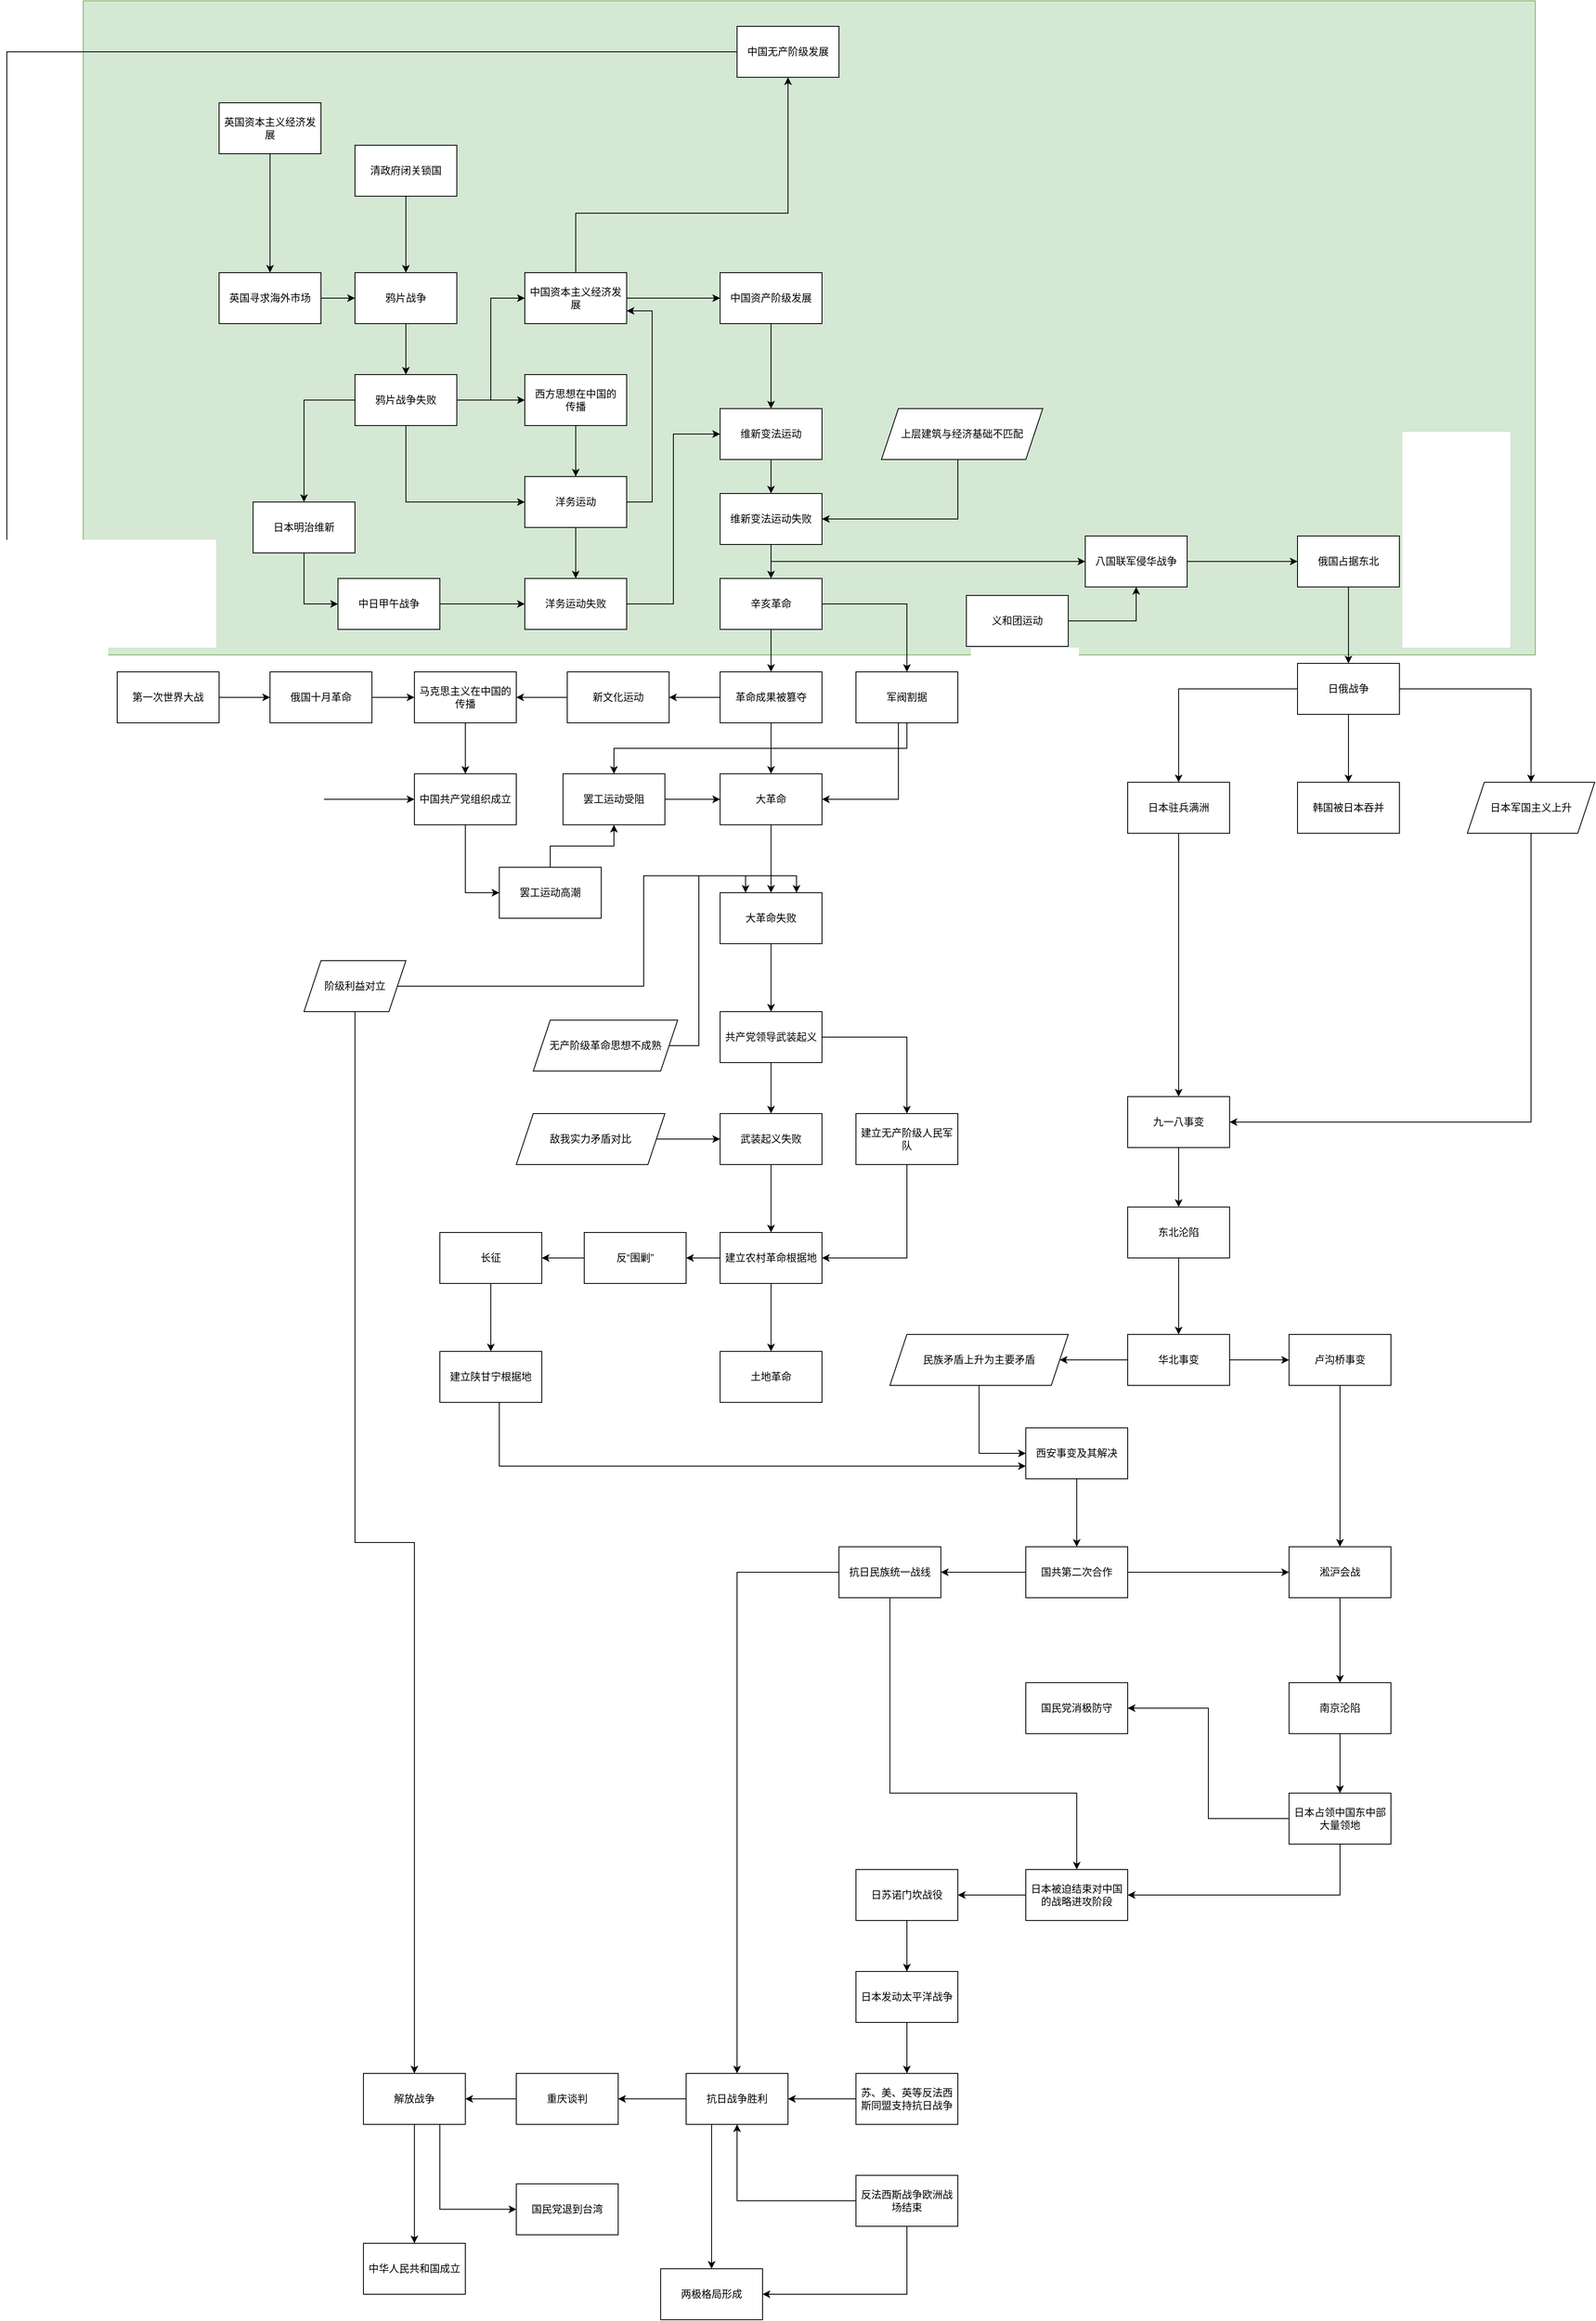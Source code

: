 <mxfile version="21.6.6" type="github">
  <diagram name="Page-1" id="7m4uo4GMCayqNNpe3dpX">
    <mxGraphModel dx="2103" dy="1776" grid="1" gridSize="10" guides="1" tooltips="1" connect="1" arrows="1" fold="1" page="1" pageScale="1" pageWidth="850" pageHeight="1100" math="0" shadow="0">
      <root>
        <mxCell id="0" />
        <mxCell id="1" parent="0" />
        <mxCell id="l_-5iuy91tXy2IB9srBs-153" value="" style="rounded=0;whiteSpace=wrap;html=1;fillColor=#d5e8d4;strokeColor=#82b366;" vertex="1" parent="1">
          <mxGeometry x="-140" y="-70" width="1710" height="770" as="geometry" />
        </mxCell>
        <mxCell id="l_-5iuy91tXy2IB9srBs-10" style="edgeStyle=orthogonalEdgeStyle;rounded=0;orthogonalLoop=1;jettySize=auto;html=1;" edge="1" parent="1" source="l_-5iuy91tXy2IB9srBs-1" target="l_-5iuy91tXy2IB9srBs-9">
          <mxGeometry relative="1" as="geometry" />
        </mxCell>
        <mxCell id="l_-5iuy91tXy2IB9srBs-1" value="鸦片战争" style="rounded=0;whiteSpace=wrap;html=1;" vertex="1" parent="1">
          <mxGeometry x="180" y="250" width="120" height="60" as="geometry" />
        </mxCell>
        <mxCell id="l_-5iuy91tXy2IB9srBs-5" style="edgeStyle=orthogonalEdgeStyle;rounded=0;orthogonalLoop=1;jettySize=auto;html=1;entryX=0.5;entryY=0;entryDx=0;entryDy=0;" edge="1" parent="1" source="l_-5iuy91tXy2IB9srBs-3" target="l_-5iuy91tXy2IB9srBs-4">
          <mxGeometry relative="1" as="geometry" />
        </mxCell>
        <mxCell id="l_-5iuy91tXy2IB9srBs-3" value="英国资本主义经济发展" style="rounded=0;whiteSpace=wrap;html=1;" vertex="1" parent="1">
          <mxGeometry x="20" y="50" width="120" height="60" as="geometry" />
        </mxCell>
        <mxCell id="l_-5iuy91tXy2IB9srBs-6" style="edgeStyle=orthogonalEdgeStyle;rounded=0;orthogonalLoop=1;jettySize=auto;html=1;entryX=0;entryY=0.5;entryDx=0;entryDy=0;" edge="1" parent="1" source="l_-5iuy91tXy2IB9srBs-4" target="l_-5iuy91tXy2IB9srBs-1">
          <mxGeometry relative="1" as="geometry" />
        </mxCell>
        <mxCell id="l_-5iuy91tXy2IB9srBs-4" value="英国寻求海外市场" style="rounded=0;whiteSpace=wrap;html=1;" vertex="1" parent="1">
          <mxGeometry x="20" y="250" width="120" height="60" as="geometry" />
        </mxCell>
        <mxCell id="l_-5iuy91tXy2IB9srBs-8" style="edgeStyle=orthogonalEdgeStyle;rounded=0;orthogonalLoop=1;jettySize=auto;html=1;" edge="1" parent="1" source="l_-5iuy91tXy2IB9srBs-7" target="l_-5iuy91tXy2IB9srBs-1">
          <mxGeometry relative="1" as="geometry" />
        </mxCell>
        <mxCell id="l_-5iuy91tXy2IB9srBs-7" value="清政府闭关锁国" style="rounded=0;whiteSpace=wrap;html=1;" vertex="1" parent="1">
          <mxGeometry x="180" y="100" width="120" height="60" as="geometry" />
        </mxCell>
        <mxCell id="l_-5iuy91tXy2IB9srBs-14" style="edgeStyle=orthogonalEdgeStyle;rounded=0;orthogonalLoop=1;jettySize=auto;html=1;entryX=0;entryY=0.5;entryDx=0;entryDy=0;" edge="1" parent="1" source="l_-5iuy91tXy2IB9srBs-9" target="l_-5iuy91tXy2IB9srBs-13">
          <mxGeometry relative="1" as="geometry" />
        </mxCell>
        <mxCell id="l_-5iuy91tXy2IB9srBs-17" style="edgeStyle=orthogonalEdgeStyle;rounded=0;orthogonalLoop=1;jettySize=auto;html=1;entryX=0;entryY=0.5;entryDx=0;entryDy=0;" edge="1" parent="1" source="l_-5iuy91tXy2IB9srBs-9" target="l_-5iuy91tXy2IB9srBs-15">
          <mxGeometry relative="1" as="geometry">
            <Array as="points">
              <mxPoint x="240" y="520" />
            </Array>
          </mxGeometry>
        </mxCell>
        <mxCell id="l_-5iuy91tXy2IB9srBs-21" style="edgeStyle=orthogonalEdgeStyle;rounded=0;orthogonalLoop=1;jettySize=auto;html=1;entryX=0.5;entryY=0;entryDx=0;entryDy=0;" edge="1" parent="1" source="l_-5iuy91tXy2IB9srBs-9" target="l_-5iuy91tXy2IB9srBs-20">
          <mxGeometry relative="1" as="geometry">
            <Array as="points">
              <mxPoint x="120" y="400" />
            </Array>
          </mxGeometry>
        </mxCell>
        <mxCell id="l_-5iuy91tXy2IB9srBs-29" style="edgeStyle=orthogonalEdgeStyle;rounded=0;orthogonalLoop=1;jettySize=auto;html=1;entryX=0;entryY=0.5;entryDx=0;entryDy=0;" edge="1" parent="1" source="l_-5iuy91tXy2IB9srBs-9" target="l_-5iuy91tXy2IB9srBs-28">
          <mxGeometry relative="1" as="geometry" />
        </mxCell>
        <mxCell id="l_-5iuy91tXy2IB9srBs-9" value="鸦片战争失败" style="rounded=0;whiteSpace=wrap;html=1;" vertex="1" parent="1">
          <mxGeometry x="180" y="370" width="120" height="60" as="geometry" />
        </mxCell>
        <mxCell id="l_-5iuy91tXy2IB9srBs-16" style="edgeStyle=orthogonalEdgeStyle;rounded=0;orthogonalLoop=1;jettySize=auto;html=1;entryX=0.5;entryY=0;entryDx=0;entryDy=0;" edge="1" parent="1" source="l_-5iuy91tXy2IB9srBs-13" target="l_-5iuy91tXy2IB9srBs-15">
          <mxGeometry relative="1" as="geometry" />
        </mxCell>
        <mxCell id="l_-5iuy91tXy2IB9srBs-13" value="西方思想在中国的&lt;br&gt;传播" style="rounded=0;whiteSpace=wrap;html=1;" vertex="1" parent="1">
          <mxGeometry x="380" y="370" width="120" height="60" as="geometry" />
        </mxCell>
        <mxCell id="l_-5iuy91tXy2IB9srBs-19" style="edgeStyle=orthogonalEdgeStyle;rounded=0;orthogonalLoop=1;jettySize=auto;html=1;" edge="1" parent="1" source="l_-5iuy91tXy2IB9srBs-15" target="l_-5iuy91tXy2IB9srBs-18">
          <mxGeometry relative="1" as="geometry" />
        </mxCell>
        <mxCell id="l_-5iuy91tXy2IB9srBs-27" style="edgeStyle=orthogonalEdgeStyle;rounded=0;orthogonalLoop=1;jettySize=auto;html=1;entryX=1;entryY=0.75;entryDx=0;entryDy=0;" edge="1" parent="1" source="l_-5iuy91tXy2IB9srBs-15" target="l_-5iuy91tXy2IB9srBs-28">
          <mxGeometry relative="1" as="geometry">
            <Array as="points">
              <mxPoint x="530" y="520" />
              <mxPoint x="530" y="295" />
            </Array>
          </mxGeometry>
        </mxCell>
        <mxCell id="l_-5iuy91tXy2IB9srBs-15" value="洋务运动" style="rounded=0;whiteSpace=wrap;html=1;" vertex="1" parent="1">
          <mxGeometry x="380" y="490" width="120" height="60" as="geometry" />
        </mxCell>
        <mxCell id="l_-5iuy91tXy2IB9srBs-36" style="edgeStyle=orthogonalEdgeStyle;rounded=0;orthogonalLoop=1;jettySize=auto;html=1;entryX=0;entryY=0.5;entryDx=0;entryDy=0;" edge="1" parent="1" source="l_-5iuy91tXy2IB9srBs-18" target="l_-5iuy91tXy2IB9srBs-32">
          <mxGeometry relative="1" as="geometry" />
        </mxCell>
        <mxCell id="l_-5iuy91tXy2IB9srBs-18" value="洋务运动失败" style="rounded=0;whiteSpace=wrap;html=1;" vertex="1" parent="1">
          <mxGeometry x="380" y="610" width="120" height="60" as="geometry" />
        </mxCell>
        <mxCell id="l_-5iuy91tXy2IB9srBs-24" style="edgeStyle=orthogonalEdgeStyle;rounded=0;orthogonalLoop=1;jettySize=auto;html=1;entryX=0;entryY=0.5;entryDx=0;entryDy=0;" edge="1" parent="1" source="l_-5iuy91tXy2IB9srBs-20" target="l_-5iuy91tXy2IB9srBs-22">
          <mxGeometry relative="1" as="geometry" />
        </mxCell>
        <mxCell id="l_-5iuy91tXy2IB9srBs-20" value="日本明治维新" style="rounded=0;whiteSpace=wrap;html=1;" vertex="1" parent="1">
          <mxGeometry x="60" y="520" width="120" height="60" as="geometry" />
        </mxCell>
        <mxCell id="l_-5iuy91tXy2IB9srBs-23" style="edgeStyle=orthogonalEdgeStyle;rounded=0;orthogonalLoop=1;jettySize=auto;html=1;entryX=0;entryY=0.5;entryDx=0;entryDy=0;" edge="1" parent="1" source="l_-5iuy91tXy2IB9srBs-22" target="l_-5iuy91tXy2IB9srBs-18">
          <mxGeometry relative="1" as="geometry" />
        </mxCell>
        <mxCell id="l_-5iuy91tXy2IB9srBs-22" value="中日甲午战争" style="rounded=0;whiteSpace=wrap;html=1;" vertex="1" parent="1">
          <mxGeometry x="160" y="610" width="120" height="60" as="geometry" />
        </mxCell>
        <mxCell id="l_-5iuy91tXy2IB9srBs-33" style="edgeStyle=orthogonalEdgeStyle;rounded=0;orthogonalLoop=1;jettySize=auto;html=1;entryX=0.5;entryY=0;entryDx=0;entryDy=0;" edge="1" parent="1" source="l_-5iuy91tXy2IB9srBs-25" target="l_-5iuy91tXy2IB9srBs-32">
          <mxGeometry relative="1" as="geometry" />
        </mxCell>
        <mxCell id="l_-5iuy91tXy2IB9srBs-25" value="中国资产阶级发展" style="rounded=0;whiteSpace=wrap;html=1;" vertex="1" parent="1">
          <mxGeometry x="610" y="250" width="120" height="60" as="geometry" />
        </mxCell>
        <mxCell id="l_-5iuy91tXy2IB9srBs-31" style="edgeStyle=orthogonalEdgeStyle;rounded=0;orthogonalLoop=1;jettySize=auto;html=1;entryX=0;entryY=0.5;entryDx=0;entryDy=0;" edge="1" parent="1" source="l_-5iuy91tXy2IB9srBs-28" target="l_-5iuy91tXy2IB9srBs-25">
          <mxGeometry relative="1" as="geometry" />
        </mxCell>
        <mxCell id="l_-5iuy91tXy2IB9srBs-55" style="edgeStyle=orthogonalEdgeStyle;rounded=0;orthogonalLoop=1;jettySize=auto;html=1;entryX=0.5;entryY=1;entryDx=0;entryDy=0;" edge="1" parent="1" source="l_-5iuy91tXy2IB9srBs-28" target="l_-5iuy91tXy2IB9srBs-54">
          <mxGeometry relative="1" as="geometry">
            <Array as="points">
              <mxPoint x="440" y="180" />
              <mxPoint x="690" y="180" />
            </Array>
          </mxGeometry>
        </mxCell>
        <mxCell id="l_-5iuy91tXy2IB9srBs-28" value="中国资本主义经济发展" style="rounded=0;whiteSpace=wrap;html=1;" vertex="1" parent="1">
          <mxGeometry x="380" y="250" width="120" height="60" as="geometry" />
        </mxCell>
        <mxCell id="l_-5iuy91tXy2IB9srBs-35" style="edgeStyle=orthogonalEdgeStyle;rounded=0;orthogonalLoop=1;jettySize=auto;html=1;entryX=0.5;entryY=0;entryDx=0;entryDy=0;" edge="1" parent="1" source="l_-5iuy91tXy2IB9srBs-32" target="l_-5iuy91tXy2IB9srBs-34">
          <mxGeometry relative="1" as="geometry" />
        </mxCell>
        <mxCell id="l_-5iuy91tXy2IB9srBs-32" value="维新变法运动" style="rounded=0;whiteSpace=wrap;html=1;" vertex="1" parent="1">
          <mxGeometry x="610" y="410" width="120" height="60" as="geometry" />
        </mxCell>
        <mxCell id="l_-5iuy91tXy2IB9srBs-42" style="edgeStyle=orthogonalEdgeStyle;rounded=0;orthogonalLoop=1;jettySize=auto;html=1;entryX=0.5;entryY=0;entryDx=0;entryDy=0;" edge="1" parent="1" source="l_-5iuy91tXy2IB9srBs-34" target="l_-5iuy91tXy2IB9srBs-41">
          <mxGeometry relative="1" as="geometry" />
        </mxCell>
        <mxCell id="l_-5iuy91tXy2IB9srBs-157" style="edgeStyle=orthogonalEdgeStyle;rounded=0;orthogonalLoop=1;jettySize=auto;html=1;" edge="1" parent="1" source="l_-5iuy91tXy2IB9srBs-34" target="l_-5iuy91tXy2IB9srBs-155">
          <mxGeometry relative="1" as="geometry">
            <Array as="points">
              <mxPoint x="670" y="590" />
            </Array>
          </mxGeometry>
        </mxCell>
        <mxCell id="l_-5iuy91tXy2IB9srBs-34" value="维新变法运动失败" style="rounded=0;whiteSpace=wrap;html=1;" vertex="1" parent="1">
          <mxGeometry x="610" y="510" width="120" height="60" as="geometry" />
        </mxCell>
        <mxCell id="l_-5iuy91tXy2IB9srBs-40" style="edgeStyle=orthogonalEdgeStyle;rounded=0;orthogonalLoop=1;jettySize=auto;html=1;entryX=1;entryY=0.5;entryDx=0;entryDy=0;" edge="1" parent="1" source="l_-5iuy91tXy2IB9srBs-38" target="l_-5iuy91tXy2IB9srBs-34">
          <mxGeometry relative="1" as="geometry">
            <Array as="points">
              <mxPoint x="890" y="540" />
            </Array>
          </mxGeometry>
        </mxCell>
        <mxCell id="l_-5iuy91tXy2IB9srBs-38" value="上层建筑与经济基础不匹配" style="shape=parallelogram;perimeter=parallelogramPerimeter;whiteSpace=wrap;html=1;fixedSize=1;" vertex="1" parent="1">
          <mxGeometry x="800" y="410" width="190" height="60" as="geometry" />
        </mxCell>
        <mxCell id="l_-5iuy91tXy2IB9srBs-44" style="edgeStyle=orthogonalEdgeStyle;rounded=0;orthogonalLoop=1;jettySize=auto;html=1;entryX=0.5;entryY=0;entryDx=0;entryDy=0;" edge="1" parent="1" source="l_-5iuy91tXy2IB9srBs-41" target="l_-5iuy91tXy2IB9srBs-43">
          <mxGeometry relative="1" as="geometry" />
        </mxCell>
        <mxCell id="l_-5iuy91tXy2IB9srBs-41" value="辛亥革命" style="rounded=0;whiteSpace=wrap;html=1;" vertex="1" parent="1">
          <mxGeometry x="610" y="610" width="120" height="60" as="geometry" />
        </mxCell>
        <mxCell id="l_-5iuy91tXy2IB9srBs-46" style="edgeStyle=orthogonalEdgeStyle;rounded=0;orthogonalLoop=1;jettySize=auto;html=1;entryX=0.5;entryY=0;entryDx=0;entryDy=0;exitX=1;exitY=0.5;exitDx=0;exitDy=0;" edge="1" parent="1" source="l_-5iuy91tXy2IB9srBs-41" target="l_-5iuy91tXy2IB9srBs-45">
          <mxGeometry relative="1" as="geometry" />
        </mxCell>
        <mxCell id="l_-5iuy91tXy2IB9srBs-48" style="edgeStyle=orthogonalEdgeStyle;rounded=0;orthogonalLoop=1;jettySize=auto;html=1;entryX=0.5;entryY=0;entryDx=0;entryDy=0;" edge="1" parent="1" source="l_-5iuy91tXy2IB9srBs-43" target="l_-5iuy91tXy2IB9srBs-47">
          <mxGeometry relative="1" as="geometry" />
        </mxCell>
        <mxCell id="l_-5iuy91tXy2IB9srBs-58" style="edgeStyle=orthogonalEdgeStyle;rounded=0;orthogonalLoop=1;jettySize=auto;html=1;" edge="1" parent="1" source="l_-5iuy91tXy2IB9srBs-43" target="l_-5iuy91tXy2IB9srBs-57">
          <mxGeometry relative="1" as="geometry" />
        </mxCell>
        <mxCell id="l_-5iuy91tXy2IB9srBs-43" value="革命成果被篡夺" style="rounded=0;whiteSpace=wrap;html=1;" vertex="1" parent="1">
          <mxGeometry x="610" y="720" width="120" height="60" as="geometry" />
        </mxCell>
        <mxCell id="l_-5iuy91tXy2IB9srBs-49" style="edgeStyle=orthogonalEdgeStyle;rounded=0;orthogonalLoop=1;jettySize=auto;html=1;entryX=1;entryY=0.5;entryDx=0;entryDy=0;" edge="1" parent="1" source="l_-5iuy91tXy2IB9srBs-45" target="l_-5iuy91tXy2IB9srBs-47">
          <mxGeometry relative="1" as="geometry">
            <Array as="points">
              <mxPoint x="820" y="870" />
            </Array>
          </mxGeometry>
        </mxCell>
        <mxCell id="l_-5iuy91tXy2IB9srBs-72" style="edgeStyle=orthogonalEdgeStyle;rounded=0;orthogonalLoop=1;jettySize=auto;html=1;entryX=0.5;entryY=0;entryDx=0;entryDy=0;" edge="1" parent="1" source="l_-5iuy91tXy2IB9srBs-45" target="l_-5iuy91tXy2IB9srBs-66">
          <mxGeometry relative="1" as="geometry">
            <Array as="points">
              <mxPoint x="830" y="810" />
              <mxPoint x="485" y="810" />
            </Array>
          </mxGeometry>
        </mxCell>
        <mxCell id="l_-5iuy91tXy2IB9srBs-45" value="军阀割据" style="rounded=0;whiteSpace=wrap;html=1;" vertex="1" parent="1">
          <mxGeometry x="770" y="720" width="120" height="60" as="geometry" />
        </mxCell>
        <mxCell id="l_-5iuy91tXy2IB9srBs-53" style="edgeStyle=orthogonalEdgeStyle;rounded=0;orthogonalLoop=1;jettySize=auto;html=1;entryX=0.5;entryY=0;entryDx=0;entryDy=0;" edge="1" parent="1" source="l_-5iuy91tXy2IB9srBs-47" target="l_-5iuy91tXy2IB9srBs-52">
          <mxGeometry relative="1" as="geometry" />
        </mxCell>
        <mxCell id="l_-5iuy91tXy2IB9srBs-47" value="大革命" style="rounded=0;whiteSpace=wrap;html=1;" vertex="1" parent="1">
          <mxGeometry x="610" y="840" width="120" height="60" as="geometry" />
        </mxCell>
        <mxCell id="l_-5iuy91tXy2IB9srBs-80" style="edgeStyle=orthogonalEdgeStyle;rounded=0;orthogonalLoop=1;jettySize=auto;html=1;entryX=0.5;entryY=0;entryDx=0;entryDy=0;" edge="1" parent="1" source="l_-5iuy91tXy2IB9srBs-52" target="l_-5iuy91tXy2IB9srBs-79">
          <mxGeometry relative="1" as="geometry" />
        </mxCell>
        <mxCell id="l_-5iuy91tXy2IB9srBs-52" value="大革命失败" style="rounded=0;whiteSpace=wrap;html=1;" vertex="1" parent="1">
          <mxGeometry x="610" y="980" width="120" height="60" as="geometry" />
        </mxCell>
        <mxCell id="l_-5iuy91tXy2IB9srBs-65" style="edgeStyle=orthogonalEdgeStyle;rounded=0;orthogonalLoop=1;jettySize=auto;html=1;entryX=0;entryY=0.5;entryDx=0;entryDy=0;" edge="1" parent="1" source="l_-5iuy91tXy2IB9srBs-54" target="l_-5iuy91tXy2IB9srBs-62">
          <mxGeometry relative="1" as="geometry">
            <Array as="points">
              <mxPoint x="-230" y="-10" />
              <mxPoint x="-230" y="870" />
            </Array>
          </mxGeometry>
        </mxCell>
        <mxCell id="l_-5iuy91tXy2IB9srBs-54" value="中国无产阶级发展" style="rounded=0;whiteSpace=wrap;html=1;" vertex="1" parent="1">
          <mxGeometry x="630" y="-40" width="120" height="60" as="geometry" />
        </mxCell>
        <mxCell id="l_-5iuy91tXy2IB9srBs-61" style="edgeStyle=orthogonalEdgeStyle;rounded=0;orthogonalLoop=1;jettySize=auto;html=1;entryX=0;entryY=0.5;entryDx=0;entryDy=0;" edge="1" parent="1" source="l_-5iuy91tXy2IB9srBs-56" target="l_-5iuy91tXy2IB9srBs-59">
          <mxGeometry relative="1" as="geometry" />
        </mxCell>
        <mxCell id="l_-5iuy91tXy2IB9srBs-56" value="俄国十月革命" style="rounded=0;whiteSpace=wrap;html=1;" vertex="1" parent="1">
          <mxGeometry x="80" y="720" width="120" height="60" as="geometry" />
        </mxCell>
        <mxCell id="l_-5iuy91tXy2IB9srBs-60" style="edgeStyle=orthogonalEdgeStyle;rounded=0;orthogonalLoop=1;jettySize=auto;html=1;entryX=1;entryY=0.5;entryDx=0;entryDy=0;" edge="1" parent="1" source="l_-5iuy91tXy2IB9srBs-57" target="l_-5iuy91tXy2IB9srBs-59">
          <mxGeometry relative="1" as="geometry" />
        </mxCell>
        <mxCell id="l_-5iuy91tXy2IB9srBs-57" value="新文化运动" style="rounded=0;whiteSpace=wrap;html=1;" vertex="1" parent="1">
          <mxGeometry x="430" y="720" width="120" height="60" as="geometry" />
        </mxCell>
        <mxCell id="l_-5iuy91tXy2IB9srBs-63" style="edgeStyle=orthogonalEdgeStyle;rounded=0;orthogonalLoop=1;jettySize=auto;html=1;entryX=0.5;entryY=0;entryDx=0;entryDy=0;" edge="1" parent="1" source="l_-5iuy91tXy2IB9srBs-59" target="l_-5iuy91tXy2IB9srBs-62">
          <mxGeometry relative="1" as="geometry" />
        </mxCell>
        <mxCell id="l_-5iuy91tXy2IB9srBs-59" value="马克思主义在中国的传播" style="rounded=0;whiteSpace=wrap;html=1;" vertex="1" parent="1">
          <mxGeometry x="250" y="720" width="120" height="60" as="geometry" />
        </mxCell>
        <mxCell id="l_-5iuy91tXy2IB9srBs-70" value="" style="edgeStyle=orthogonalEdgeStyle;rounded=0;orthogonalLoop=1;jettySize=auto;html=1;entryX=0;entryY=0.5;entryDx=0;entryDy=0;" edge="1" parent="1" source="l_-5iuy91tXy2IB9srBs-62" target="l_-5iuy91tXy2IB9srBs-69">
          <mxGeometry relative="1" as="geometry" />
        </mxCell>
        <mxCell id="l_-5iuy91tXy2IB9srBs-62" value="中国共产党组织成立" style="rounded=0;whiteSpace=wrap;html=1;" vertex="1" parent="1">
          <mxGeometry x="250" y="840" width="120" height="60" as="geometry" />
        </mxCell>
        <mxCell id="l_-5iuy91tXy2IB9srBs-68" style="edgeStyle=orthogonalEdgeStyle;rounded=0;orthogonalLoop=1;jettySize=auto;html=1;entryX=0;entryY=0.5;entryDx=0;entryDy=0;" edge="1" parent="1" source="l_-5iuy91tXy2IB9srBs-66" target="l_-5iuy91tXy2IB9srBs-47">
          <mxGeometry relative="1" as="geometry" />
        </mxCell>
        <mxCell id="l_-5iuy91tXy2IB9srBs-66" value="罢工运动受阻" style="rounded=0;whiteSpace=wrap;html=1;" vertex="1" parent="1">
          <mxGeometry x="425" y="840" width="120" height="60" as="geometry" />
        </mxCell>
        <mxCell id="l_-5iuy91tXy2IB9srBs-71" style="edgeStyle=orthogonalEdgeStyle;rounded=0;orthogonalLoop=1;jettySize=auto;html=1;" edge="1" parent="1" source="l_-5iuy91tXy2IB9srBs-69" target="l_-5iuy91tXy2IB9srBs-66">
          <mxGeometry relative="1" as="geometry" />
        </mxCell>
        <mxCell id="l_-5iuy91tXy2IB9srBs-69" value="罢工运动高潮" style="whiteSpace=wrap;html=1;rounded=0;" vertex="1" parent="1">
          <mxGeometry x="350" y="950" width="120" height="60" as="geometry" />
        </mxCell>
        <mxCell id="l_-5iuy91tXy2IB9srBs-75" style="edgeStyle=orthogonalEdgeStyle;rounded=0;orthogonalLoop=1;jettySize=auto;html=1;entryX=0.75;entryY=0;entryDx=0;entryDy=0;" edge="1" parent="1" source="l_-5iuy91tXy2IB9srBs-74" target="l_-5iuy91tXy2IB9srBs-52">
          <mxGeometry relative="1" as="geometry">
            <Array as="points">
              <mxPoint x="520" y="1090" />
              <mxPoint x="520" y="960" />
              <mxPoint x="700" y="960" />
            </Array>
          </mxGeometry>
        </mxCell>
        <mxCell id="l_-5iuy91tXy2IB9srBs-133" style="edgeStyle=orthogonalEdgeStyle;rounded=0;orthogonalLoop=1;jettySize=auto;html=1;entryX=0.5;entryY=0;entryDx=0;entryDy=0;" edge="1" parent="1" source="l_-5iuy91tXy2IB9srBs-74" target="l_-5iuy91tXy2IB9srBs-134">
          <mxGeometry relative="1" as="geometry">
            <mxPoint x="300" y="2310" as="targetPoint" />
          </mxGeometry>
        </mxCell>
        <mxCell id="l_-5iuy91tXy2IB9srBs-74" value="阶级利益对立" style="shape=parallelogram;perimeter=parallelogramPerimeter;whiteSpace=wrap;html=1;fixedSize=1;" vertex="1" parent="1">
          <mxGeometry x="120" y="1060" width="120" height="60" as="geometry" />
        </mxCell>
        <mxCell id="l_-5iuy91tXy2IB9srBs-78" style="edgeStyle=orthogonalEdgeStyle;rounded=0;orthogonalLoop=1;jettySize=auto;html=1;entryX=0.25;entryY=0;entryDx=0;entryDy=0;" edge="1" parent="1" source="l_-5iuy91tXy2IB9srBs-77" target="l_-5iuy91tXy2IB9srBs-52">
          <mxGeometry relative="1" as="geometry" />
        </mxCell>
        <mxCell id="l_-5iuy91tXy2IB9srBs-77" value="无产阶级革命思想不成熟" style="shape=parallelogram;perimeter=parallelogramPerimeter;whiteSpace=wrap;html=1;fixedSize=1;" vertex="1" parent="1">
          <mxGeometry x="390" y="1130" width="170" height="60" as="geometry" />
        </mxCell>
        <mxCell id="l_-5iuy91tXy2IB9srBs-83" style="edgeStyle=orthogonalEdgeStyle;rounded=0;orthogonalLoop=1;jettySize=auto;html=1;entryX=0.5;entryY=0;entryDx=0;entryDy=0;" edge="1" parent="1" source="l_-5iuy91tXy2IB9srBs-79" target="l_-5iuy91tXy2IB9srBs-82">
          <mxGeometry relative="1" as="geometry" />
        </mxCell>
        <mxCell id="l_-5iuy91tXy2IB9srBs-88" style="edgeStyle=orthogonalEdgeStyle;rounded=0;orthogonalLoop=1;jettySize=auto;html=1;entryX=0.5;entryY=0;entryDx=0;entryDy=0;" edge="1" parent="1" source="l_-5iuy91tXy2IB9srBs-79" target="l_-5iuy91tXy2IB9srBs-89">
          <mxGeometry relative="1" as="geometry">
            <mxPoint x="820" y="1300" as="targetPoint" />
          </mxGeometry>
        </mxCell>
        <mxCell id="l_-5iuy91tXy2IB9srBs-79" value="共产党领导武装起义" style="rounded=0;whiteSpace=wrap;html=1;" vertex="1" parent="1">
          <mxGeometry x="610" y="1120" width="120" height="60" as="geometry" />
        </mxCell>
        <mxCell id="l_-5iuy91tXy2IB9srBs-85" style="edgeStyle=orthogonalEdgeStyle;rounded=0;orthogonalLoop=1;jettySize=auto;html=1;entryX=0;entryY=0.5;entryDx=0;entryDy=0;" edge="1" parent="1" source="l_-5iuy91tXy2IB9srBs-81" target="l_-5iuy91tXy2IB9srBs-82">
          <mxGeometry relative="1" as="geometry" />
        </mxCell>
        <mxCell id="l_-5iuy91tXy2IB9srBs-81" value="敌我实力矛盾对比" style="shape=parallelogram;perimeter=parallelogramPerimeter;whiteSpace=wrap;html=1;fixedSize=1;" vertex="1" parent="1">
          <mxGeometry x="370" y="1240" width="175" height="60" as="geometry" />
        </mxCell>
        <mxCell id="l_-5iuy91tXy2IB9srBs-87" value="" style="edgeStyle=orthogonalEdgeStyle;rounded=0;orthogonalLoop=1;jettySize=auto;html=1;" edge="1" parent="1" source="l_-5iuy91tXy2IB9srBs-82" target="l_-5iuy91tXy2IB9srBs-86">
          <mxGeometry relative="1" as="geometry" />
        </mxCell>
        <mxCell id="l_-5iuy91tXy2IB9srBs-82" value="武装起义失败" style="rounded=0;whiteSpace=wrap;html=1;" vertex="1" parent="1">
          <mxGeometry x="610" y="1240" width="120" height="60" as="geometry" />
        </mxCell>
        <mxCell id="l_-5iuy91tXy2IB9srBs-91" value="" style="edgeStyle=orthogonalEdgeStyle;rounded=0;orthogonalLoop=1;jettySize=auto;html=1;" edge="1" parent="1" source="l_-5iuy91tXy2IB9srBs-86" target="l_-5iuy91tXy2IB9srBs-90">
          <mxGeometry relative="1" as="geometry" />
        </mxCell>
        <mxCell id="l_-5iuy91tXy2IB9srBs-93" value="" style="edgeStyle=orthogonalEdgeStyle;rounded=0;orthogonalLoop=1;jettySize=auto;html=1;" edge="1" parent="1" source="l_-5iuy91tXy2IB9srBs-86" target="l_-5iuy91tXy2IB9srBs-92">
          <mxGeometry relative="1" as="geometry" />
        </mxCell>
        <mxCell id="l_-5iuy91tXy2IB9srBs-86" value="建立农村革命根据地" style="whiteSpace=wrap;html=1;rounded=0;" vertex="1" parent="1">
          <mxGeometry x="610" y="1380" width="120" height="60" as="geometry" />
        </mxCell>
        <mxCell id="l_-5iuy91tXy2IB9srBs-142" style="edgeStyle=orthogonalEdgeStyle;rounded=0;orthogonalLoop=1;jettySize=auto;html=1;entryX=1;entryY=0.5;entryDx=0;entryDy=0;" edge="1" parent="1" source="l_-5iuy91tXy2IB9srBs-89" target="l_-5iuy91tXy2IB9srBs-86">
          <mxGeometry relative="1" as="geometry">
            <Array as="points">
              <mxPoint x="830" y="1410" />
            </Array>
          </mxGeometry>
        </mxCell>
        <mxCell id="l_-5iuy91tXy2IB9srBs-89" value="建立无产阶级人民军队" style="rounded=0;whiteSpace=wrap;html=1;" vertex="1" parent="1">
          <mxGeometry x="770" y="1240" width="120" height="60" as="geometry" />
        </mxCell>
        <mxCell id="l_-5iuy91tXy2IB9srBs-90" value="土地革命" style="whiteSpace=wrap;html=1;rounded=0;" vertex="1" parent="1">
          <mxGeometry x="610" y="1520" width="120" height="60" as="geometry" />
        </mxCell>
        <mxCell id="l_-5iuy91tXy2IB9srBs-95" value="" style="edgeStyle=orthogonalEdgeStyle;rounded=0;orthogonalLoop=1;jettySize=auto;html=1;" edge="1" parent="1" source="l_-5iuy91tXy2IB9srBs-92" target="l_-5iuy91tXy2IB9srBs-94">
          <mxGeometry relative="1" as="geometry" />
        </mxCell>
        <mxCell id="l_-5iuy91tXy2IB9srBs-92" value="反“围剿”" style="whiteSpace=wrap;html=1;rounded=0;" vertex="1" parent="1">
          <mxGeometry x="450" y="1380" width="120" height="60" as="geometry" />
        </mxCell>
        <mxCell id="l_-5iuy91tXy2IB9srBs-102" value="" style="edgeStyle=orthogonalEdgeStyle;rounded=0;orthogonalLoop=1;jettySize=auto;html=1;" edge="1" parent="1" source="l_-5iuy91tXy2IB9srBs-94" target="l_-5iuy91tXy2IB9srBs-101">
          <mxGeometry relative="1" as="geometry" />
        </mxCell>
        <mxCell id="l_-5iuy91tXy2IB9srBs-94" value="长征" style="whiteSpace=wrap;html=1;rounded=0;" vertex="1" parent="1">
          <mxGeometry x="280" y="1380" width="120" height="60" as="geometry" />
        </mxCell>
        <mxCell id="l_-5iuy91tXy2IB9srBs-98" value="" style="edgeStyle=orthogonalEdgeStyle;rounded=0;orthogonalLoop=1;jettySize=auto;html=1;" edge="1" parent="1" source="l_-5iuy91tXy2IB9srBs-96" target="l_-5iuy91tXy2IB9srBs-97">
          <mxGeometry relative="1" as="geometry" />
        </mxCell>
        <mxCell id="l_-5iuy91tXy2IB9srBs-96" value="九一八事变" style="rounded=0;whiteSpace=wrap;html=1;" vertex="1" parent="1">
          <mxGeometry x="1090" y="1220" width="120" height="60" as="geometry" />
        </mxCell>
        <mxCell id="l_-5iuy91tXy2IB9srBs-100" value="" style="edgeStyle=orthogonalEdgeStyle;rounded=0;orthogonalLoop=1;jettySize=auto;html=1;" edge="1" parent="1" source="l_-5iuy91tXy2IB9srBs-97" target="l_-5iuy91tXy2IB9srBs-99">
          <mxGeometry relative="1" as="geometry" />
        </mxCell>
        <mxCell id="l_-5iuy91tXy2IB9srBs-97" value="东北沦陷" style="whiteSpace=wrap;html=1;rounded=0;" vertex="1" parent="1">
          <mxGeometry x="1090" y="1350" width="120" height="60" as="geometry" />
        </mxCell>
        <mxCell id="l_-5iuy91tXy2IB9srBs-106" style="edgeStyle=orthogonalEdgeStyle;rounded=0;orthogonalLoop=1;jettySize=auto;html=1;entryX=1;entryY=0.5;entryDx=0;entryDy=0;" edge="1" parent="1" source="l_-5iuy91tXy2IB9srBs-99" target="l_-5iuy91tXy2IB9srBs-103">
          <mxGeometry relative="1" as="geometry" />
        </mxCell>
        <mxCell id="l_-5iuy91tXy2IB9srBs-110" style="edgeStyle=orthogonalEdgeStyle;rounded=0;orthogonalLoop=1;jettySize=auto;html=1;" edge="1" parent="1" source="l_-5iuy91tXy2IB9srBs-99" target="l_-5iuy91tXy2IB9srBs-109">
          <mxGeometry relative="1" as="geometry" />
        </mxCell>
        <mxCell id="l_-5iuy91tXy2IB9srBs-99" value="华北事变" style="whiteSpace=wrap;html=1;rounded=0;" vertex="1" parent="1">
          <mxGeometry x="1090" y="1500" width="120" height="60" as="geometry" />
        </mxCell>
        <mxCell id="l_-5iuy91tXy2IB9srBs-141" style="edgeStyle=orthogonalEdgeStyle;rounded=0;orthogonalLoop=1;jettySize=auto;html=1;entryX=0;entryY=0.75;entryDx=0;entryDy=0;" edge="1" parent="1" source="l_-5iuy91tXy2IB9srBs-101" target="l_-5iuy91tXy2IB9srBs-104">
          <mxGeometry relative="1" as="geometry">
            <Array as="points">
              <mxPoint x="350" y="1655" />
            </Array>
          </mxGeometry>
        </mxCell>
        <mxCell id="l_-5iuy91tXy2IB9srBs-101" value="建立陕甘宁根据地" style="whiteSpace=wrap;html=1;rounded=0;" vertex="1" parent="1">
          <mxGeometry x="280" y="1520" width="120" height="60" as="geometry" />
        </mxCell>
        <mxCell id="l_-5iuy91tXy2IB9srBs-105" style="edgeStyle=orthogonalEdgeStyle;rounded=0;orthogonalLoop=1;jettySize=auto;html=1;entryX=0;entryY=0.5;entryDx=0;entryDy=0;" edge="1" parent="1" source="l_-5iuy91tXy2IB9srBs-103" target="l_-5iuy91tXy2IB9srBs-104">
          <mxGeometry relative="1" as="geometry" />
        </mxCell>
        <mxCell id="l_-5iuy91tXy2IB9srBs-103" value="民族矛盾上升为主要矛盾" style="shape=parallelogram;perimeter=parallelogramPerimeter;whiteSpace=wrap;html=1;fixedSize=1;" vertex="1" parent="1">
          <mxGeometry x="810" y="1500" width="210" height="60" as="geometry" />
        </mxCell>
        <mxCell id="l_-5iuy91tXy2IB9srBs-108" value="" style="edgeStyle=orthogonalEdgeStyle;rounded=0;orthogonalLoop=1;jettySize=auto;html=1;" edge="1" parent="1" source="l_-5iuy91tXy2IB9srBs-104" target="l_-5iuy91tXy2IB9srBs-107">
          <mxGeometry relative="1" as="geometry" />
        </mxCell>
        <mxCell id="l_-5iuy91tXy2IB9srBs-104" value="西安事变及其解决" style="rounded=0;whiteSpace=wrap;html=1;" vertex="1" parent="1">
          <mxGeometry x="970" y="1610" width="120" height="60" as="geometry" />
        </mxCell>
        <mxCell id="l_-5iuy91tXy2IB9srBs-113" style="edgeStyle=orthogonalEdgeStyle;rounded=0;orthogonalLoop=1;jettySize=auto;html=1;entryX=0;entryY=0.5;entryDx=0;entryDy=0;" edge="1" parent="1" source="l_-5iuy91tXy2IB9srBs-107" target="l_-5iuy91tXy2IB9srBs-111">
          <mxGeometry relative="1" as="geometry" />
        </mxCell>
        <mxCell id="l_-5iuy91tXy2IB9srBs-145" style="edgeStyle=orthogonalEdgeStyle;rounded=0;orthogonalLoop=1;jettySize=auto;html=1;" edge="1" parent="1" source="l_-5iuy91tXy2IB9srBs-107" target="l_-5iuy91tXy2IB9srBs-144">
          <mxGeometry relative="1" as="geometry" />
        </mxCell>
        <mxCell id="l_-5iuy91tXy2IB9srBs-107" value="国共第二次合作" style="whiteSpace=wrap;html=1;rounded=0;" vertex="1" parent="1">
          <mxGeometry x="970" y="1750" width="120" height="60" as="geometry" />
        </mxCell>
        <mxCell id="l_-5iuy91tXy2IB9srBs-112" style="edgeStyle=orthogonalEdgeStyle;rounded=0;orthogonalLoop=1;jettySize=auto;html=1;entryX=0.5;entryY=0;entryDx=0;entryDy=0;" edge="1" parent="1" source="l_-5iuy91tXy2IB9srBs-109" target="l_-5iuy91tXy2IB9srBs-111">
          <mxGeometry relative="1" as="geometry" />
        </mxCell>
        <mxCell id="l_-5iuy91tXy2IB9srBs-109" value="卢沟桥事变" style="rounded=0;whiteSpace=wrap;html=1;" vertex="1" parent="1">
          <mxGeometry x="1280" y="1500" width="120" height="60" as="geometry" />
        </mxCell>
        <mxCell id="l_-5iuy91tXy2IB9srBs-115" style="edgeStyle=orthogonalEdgeStyle;rounded=0;orthogonalLoop=1;jettySize=auto;html=1;" edge="1" parent="1" source="l_-5iuy91tXy2IB9srBs-111" target="l_-5iuy91tXy2IB9srBs-114">
          <mxGeometry relative="1" as="geometry" />
        </mxCell>
        <mxCell id="l_-5iuy91tXy2IB9srBs-111" value="淞沪会战" style="rounded=0;whiteSpace=wrap;html=1;" vertex="1" parent="1">
          <mxGeometry x="1280" y="1750" width="120" height="60" as="geometry" />
        </mxCell>
        <mxCell id="l_-5iuy91tXy2IB9srBs-118" style="edgeStyle=orthogonalEdgeStyle;rounded=0;orthogonalLoop=1;jettySize=auto;html=1;" edge="1" parent="1" source="l_-5iuy91tXy2IB9srBs-114" target="l_-5iuy91tXy2IB9srBs-117">
          <mxGeometry relative="1" as="geometry" />
        </mxCell>
        <mxCell id="l_-5iuy91tXy2IB9srBs-114" value="南京沦陷" style="rounded=0;whiteSpace=wrap;html=1;" vertex="1" parent="1">
          <mxGeometry x="1280" y="1910" width="120" height="60" as="geometry" />
        </mxCell>
        <mxCell id="l_-5iuy91tXy2IB9srBs-116" value="国民党消极防守" style="rounded=0;whiteSpace=wrap;html=1;" vertex="1" parent="1">
          <mxGeometry x="970" y="1910" width="120" height="60" as="geometry" />
        </mxCell>
        <mxCell id="l_-5iuy91tXy2IB9srBs-119" style="edgeStyle=orthogonalEdgeStyle;rounded=0;orthogonalLoop=1;jettySize=auto;html=1;entryX=1;entryY=0.5;entryDx=0;entryDy=0;" edge="1" parent="1" source="l_-5iuy91tXy2IB9srBs-117" target="l_-5iuy91tXy2IB9srBs-116">
          <mxGeometry relative="1" as="geometry" />
        </mxCell>
        <mxCell id="l_-5iuy91tXy2IB9srBs-121" style="edgeStyle=orthogonalEdgeStyle;rounded=0;orthogonalLoop=1;jettySize=auto;html=1;entryX=1;entryY=0.5;entryDx=0;entryDy=0;" edge="1" parent="1" source="l_-5iuy91tXy2IB9srBs-117" target="l_-5iuy91tXy2IB9srBs-120">
          <mxGeometry relative="1" as="geometry">
            <Array as="points">
              <mxPoint x="1340" y="2160" />
            </Array>
          </mxGeometry>
        </mxCell>
        <mxCell id="l_-5iuy91tXy2IB9srBs-117" value="日本占领中国东中部大量领地" style="rounded=0;whiteSpace=wrap;html=1;" vertex="1" parent="1">
          <mxGeometry x="1280" y="2040" width="120" height="60" as="geometry" />
        </mxCell>
        <mxCell id="l_-5iuy91tXy2IB9srBs-123" style="edgeStyle=orthogonalEdgeStyle;rounded=0;orthogonalLoop=1;jettySize=auto;html=1;entryX=1;entryY=0.5;entryDx=0;entryDy=0;" edge="1" parent="1" source="l_-5iuy91tXy2IB9srBs-120" target="l_-5iuy91tXy2IB9srBs-122">
          <mxGeometry relative="1" as="geometry" />
        </mxCell>
        <mxCell id="l_-5iuy91tXy2IB9srBs-120" value="日本被迫结束对中国的战略进攻阶段" style="rounded=0;whiteSpace=wrap;html=1;" vertex="1" parent="1">
          <mxGeometry x="970" y="2130" width="120" height="60" as="geometry" />
        </mxCell>
        <mxCell id="l_-5iuy91tXy2IB9srBs-125" style="edgeStyle=orthogonalEdgeStyle;rounded=0;orthogonalLoop=1;jettySize=auto;html=1;entryX=0.5;entryY=0;entryDx=0;entryDy=0;" edge="1" parent="1" source="l_-5iuy91tXy2IB9srBs-122" target="l_-5iuy91tXy2IB9srBs-124">
          <mxGeometry relative="1" as="geometry" />
        </mxCell>
        <mxCell id="l_-5iuy91tXy2IB9srBs-122" value="日苏诺门坎战役" style="rounded=0;whiteSpace=wrap;html=1;" vertex="1" parent="1">
          <mxGeometry x="770" y="2130" width="120" height="60" as="geometry" />
        </mxCell>
        <mxCell id="l_-5iuy91tXy2IB9srBs-128" value="" style="edgeStyle=orthogonalEdgeStyle;rounded=0;orthogonalLoop=1;jettySize=auto;html=1;" edge="1" parent="1" source="l_-5iuy91tXy2IB9srBs-124" target="l_-5iuy91tXy2IB9srBs-127">
          <mxGeometry relative="1" as="geometry" />
        </mxCell>
        <mxCell id="l_-5iuy91tXy2IB9srBs-124" value="日本发动太平洋战争" style="rounded=0;whiteSpace=wrap;html=1;" vertex="1" parent="1">
          <mxGeometry x="770" y="2250" width="120" height="60" as="geometry" />
        </mxCell>
        <mxCell id="l_-5iuy91tXy2IB9srBs-130" value="" style="edgeStyle=orthogonalEdgeStyle;rounded=0;orthogonalLoop=1;jettySize=auto;html=1;" edge="1" parent="1" source="l_-5iuy91tXy2IB9srBs-127" target="l_-5iuy91tXy2IB9srBs-129">
          <mxGeometry relative="1" as="geometry" />
        </mxCell>
        <mxCell id="l_-5iuy91tXy2IB9srBs-127" value="苏、美、英等反法西斯同盟支持抗日战争" style="whiteSpace=wrap;html=1;rounded=0;" vertex="1" parent="1">
          <mxGeometry x="770" y="2370" width="120" height="60" as="geometry" />
        </mxCell>
        <mxCell id="l_-5iuy91tXy2IB9srBs-132" value="" style="edgeStyle=orthogonalEdgeStyle;rounded=0;orthogonalLoop=1;jettySize=auto;html=1;" edge="1" parent="1" source="l_-5iuy91tXy2IB9srBs-129" target="l_-5iuy91tXy2IB9srBs-131">
          <mxGeometry relative="1" as="geometry" />
        </mxCell>
        <mxCell id="l_-5iuy91tXy2IB9srBs-151" style="edgeStyle=orthogonalEdgeStyle;rounded=0;orthogonalLoop=1;jettySize=auto;html=1;entryX=0.5;entryY=0;entryDx=0;entryDy=0;exitX=0.25;exitY=1;exitDx=0;exitDy=0;" edge="1" parent="1" source="l_-5iuy91tXy2IB9srBs-129" target="l_-5iuy91tXy2IB9srBs-150">
          <mxGeometry relative="1" as="geometry" />
        </mxCell>
        <mxCell id="l_-5iuy91tXy2IB9srBs-129" value="抗日战争胜利" style="whiteSpace=wrap;html=1;rounded=0;" vertex="1" parent="1">
          <mxGeometry x="570" y="2370" width="120" height="60" as="geometry" />
        </mxCell>
        <mxCell id="l_-5iuy91tXy2IB9srBs-137" style="edgeStyle=orthogonalEdgeStyle;rounded=0;orthogonalLoop=1;jettySize=auto;html=1;" edge="1" parent="1" source="l_-5iuy91tXy2IB9srBs-131" target="l_-5iuy91tXy2IB9srBs-134">
          <mxGeometry relative="1" as="geometry" />
        </mxCell>
        <mxCell id="l_-5iuy91tXy2IB9srBs-131" value="重庆谈判" style="whiteSpace=wrap;html=1;rounded=0;" vertex="1" parent="1">
          <mxGeometry x="370" y="2370" width="120" height="60" as="geometry" />
        </mxCell>
        <mxCell id="l_-5iuy91tXy2IB9srBs-140" value="" style="edgeStyle=orthogonalEdgeStyle;rounded=0;orthogonalLoop=1;jettySize=auto;html=1;" edge="1" parent="1" source="l_-5iuy91tXy2IB9srBs-134" target="l_-5iuy91tXy2IB9srBs-139">
          <mxGeometry relative="1" as="geometry" />
        </mxCell>
        <mxCell id="l_-5iuy91tXy2IB9srBs-143" style="edgeStyle=orthogonalEdgeStyle;rounded=0;orthogonalLoop=1;jettySize=auto;html=1;entryX=0;entryY=0.5;entryDx=0;entryDy=0;" edge="1" parent="1" source="l_-5iuy91tXy2IB9srBs-134" target="l_-5iuy91tXy2IB9srBs-138">
          <mxGeometry relative="1" as="geometry">
            <Array as="points">
              <mxPoint x="280" y="2530" />
            </Array>
          </mxGeometry>
        </mxCell>
        <mxCell id="l_-5iuy91tXy2IB9srBs-134" value="解放战争" style="rounded=0;whiteSpace=wrap;html=1;" vertex="1" parent="1">
          <mxGeometry x="190" y="2370" width="120" height="60" as="geometry" />
        </mxCell>
        <mxCell id="l_-5iuy91tXy2IB9srBs-138" value="国民党退到台湾" style="rounded=0;whiteSpace=wrap;html=1;" vertex="1" parent="1">
          <mxGeometry x="370" y="2500" width="120" height="60" as="geometry" />
        </mxCell>
        <mxCell id="l_-5iuy91tXy2IB9srBs-139" value="中华人民共和国成立" style="rounded=0;whiteSpace=wrap;html=1;" vertex="1" parent="1">
          <mxGeometry x="190" y="2570" width="120" height="60" as="geometry" />
        </mxCell>
        <mxCell id="l_-5iuy91tXy2IB9srBs-146" style="edgeStyle=orthogonalEdgeStyle;rounded=0;orthogonalLoop=1;jettySize=auto;html=1;" edge="1" parent="1" source="l_-5iuy91tXy2IB9srBs-144" target="l_-5iuy91tXy2IB9srBs-120">
          <mxGeometry relative="1" as="geometry">
            <Array as="points">
              <mxPoint x="810" y="2040" />
              <mxPoint x="1030" y="2040" />
            </Array>
          </mxGeometry>
        </mxCell>
        <mxCell id="l_-5iuy91tXy2IB9srBs-147" style="edgeStyle=orthogonalEdgeStyle;rounded=0;orthogonalLoop=1;jettySize=auto;html=1;" edge="1" parent="1" source="l_-5iuy91tXy2IB9srBs-144" target="l_-5iuy91tXy2IB9srBs-129">
          <mxGeometry relative="1" as="geometry" />
        </mxCell>
        <mxCell id="l_-5iuy91tXy2IB9srBs-144" value="抗日民族统一战线" style="rounded=0;whiteSpace=wrap;html=1;" vertex="1" parent="1">
          <mxGeometry x="750" y="1750" width="120" height="60" as="geometry" />
        </mxCell>
        <mxCell id="l_-5iuy91tXy2IB9srBs-149" style="edgeStyle=orthogonalEdgeStyle;rounded=0;orthogonalLoop=1;jettySize=auto;html=1;" edge="1" parent="1" source="l_-5iuy91tXy2IB9srBs-148" target="l_-5iuy91tXy2IB9srBs-129">
          <mxGeometry relative="1" as="geometry" />
        </mxCell>
        <mxCell id="l_-5iuy91tXy2IB9srBs-152" style="edgeStyle=orthogonalEdgeStyle;rounded=0;orthogonalLoop=1;jettySize=auto;html=1;entryX=1;entryY=0.5;entryDx=0;entryDy=0;" edge="1" parent="1" source="l_-5iuy91tXy2IB9srBs-148" target="l_-5iuy91tXy2IB9srBs-150">
          <mxGeometry relative="1" as="geometry">
            <Array as="points">
              <mxPoint x="830" y="2630" />
            </Array>
          </mxGeometry>
        </mxCell>
        <mxCell id="l_-5iuy91tXy2IB9srBs-148" value="反法西斯战争欧洲战场结束" style="rounded=0;whiteSpace=wrap;html=1;" vertex="1" parent="1">
          <mxGeometry x="770" y="2490" width="120" height="60" as="geometry" />
        </mxCell>
        <mxCell id="l_-5iuy91tXy2IB9srBs-150" value="两极格局形成" style="rounded=0;whiteSpace=wrap;html=1;" vertex="1" parent="1">
          <mxGeometry x="540" y="2600" width="120" height="60" as="geometry" />
        </mxCell>
        <mxCell id="l_-5iuy91tXy2IB9srBs-156" style="edgeStyle=orthogonalEdgeStyle;rounded=0;orthogonalLoop=1;jettySize=auto;html=1;" edge="1" parent="1" source="l_-5iuy91tXy2IB9srBs-154" target="l_-5iuy91tXy2IB9srBs-155">
          <mxGeometry relative="1" as="geometry" />
        </mxCell>
        <mxCell id="l_-5iuy91tXy2IB9srBs-154" value="义和团运动" style="rounded=0;whiteSpace=wrap;html=1;" vertex="1" parent="1">
          <mxGeometry x="900" y="630" width="120" height="60" as="geometry" />
        </mxCell>
        <mxCell id="l_-5iuy91tXy2IB9srBs-159" style="edgeStyle=orthogonalEdgeStyle;rounded=0;orthogonalLoop=1;jettySize=auto;html=1;" edge="1" parent="1" source="l_-5iuy91tXy2IB9srBs-155" target="l_-5iuy91tXy2IB9srBs-158">
          <mxGeometry relative="1" as="geometry" />
        </mxCell>
        <mxCell id="l_-5iuy91tXy2IB9srBs-155" value="八国联军侵华战争" style="rounded=0;whiteSpace=wrap;html=1;" vertex="1" parent="1">
          <mxGeometry x="1040" y="560" width="120" height="60" as="geometry" />
        </mxCell>
        <mxCell id="l_-5iuy91tXy2IB9srBs-161" style="edgeStyle=orthogonalEdgeStyle;rounded=0;orthogonalLoop=1;jettySize=auto;html=1;" edge="1" parent="1" source="l_-5iuy91tXy2IB9srBs-158" target="l_-5iuy91tXy2IB9srBs-160">
          <mxGeometry relative="1" as="geometry" />
        </mxCell>
        <mxCell id="l_-5iuy91tXy2IB9srBs-158" value="俄国占据东北" style="rounded=0;whiteSpace=wrap;html=1;" vertex="1" parent="1">
          <mxGeometry x="1290" y="560" width="120" height="60" as="geometry" />
        </mxCell>
        <mxCell id="l_-5iuy91tXy2IB9srBs-164" style="edgeStyle=orthogonalEdgeStyle;rounded=0;orthogonalLoop=1;jettySize=auto;html=1;entryX=0.5;entryY=0;entryDx=0;entryDy=0;" edge="1" parent="1" source="l_-5iuy91tXy2IB9srBs-160" target="l_-5iuy91tXy2IB9srBs-163">
          <mxGeometry relative="1" as="geometry" />
        </mxCell>
        <mxCell id="l_-5iuy91tXy2IB9srBs-167" style="edgeStyle=orthogonalEdgeStyle;rounded=0;orthogonalLoop=1;jettySize=auto;html=1;" edge="1" parent="1" source="l_-5iuy91tXy2IB9srBs-160" target="l_-5iuy91tXy2IB9srBs-166">
          <mxGeometry relative="1" as="geometry" />
        </mxCell>
        <mxCell id="l_-5iuy91tXy2IB9srBs-169" style="edgeStyle=orthogonalEdgeStyle;rounded=0;orthogonalLoop=1;jettySize=auto;html=1;" edge="1" parent="1" source="l_-5iuy91tXy2IB9srBs-160" target="l_-5iuy91tXy2IB9srBs-168">
          <mxGeometry relative="1" as="geometry" />
        </mxCell>
        <mxCell id="l_-5iuy91tXy2IB9srBs-160" value="日俄战争" style="rounded=0;whiteSpace=wrap;html=1;" vertex="1" parent="1">
          <mxGeometry x="1290" y="710" width="120" height="60" as="geometry" />
        </mxCell>
        <mxCell id="l_-5iuy91tXy2IB9srBs-165" style="edgeStyle=orthogonalEdgeStyle;rounded=0;orthogonalLoop=1;jettySize=auto;html=1;entryX=1;entryY=0.5;entryDx=0;entryDy=0;" edge="1" parent="1" source="l_-5iuy91tXy2IB9srBs-163" target="l_-5iuy91tXy2IB9srBs-96">
          <mxGeometry relative="1" as="geometry">
            <Array as="points">
              <mxPoint x="1565" y="1250" />
            </Array>
          </mxGeometry>
        </mxCell>
        <mxCell id="l_-5iuy91tXy2IB9srBs-163" value="日本军国主义上升" style="shape=parallelogram;perimeter=parallelogramPerimeter;whiteSpace=wrap;html=1;fixedSize=1;" vertex="1" parent="1">
          <mxGeometry x="1490" y="850" width="150" height="60" as="geometry" />
        </mxCell>
        <mxCell id="l_-5iuy91tXy2IB9srBs-166" value="韩国被日本吞并" style="rounded=0;whiteSpace=wrap;html=1;" vertex="1" parent="1">
          <mxGeometry x="1290" y="850" width="120" height="60" as="geometry" />
        </mxCell>
        <mxCell id="l_-5iuy91tXy2IB9srBs-170" style="edgeStyle=orthogonalEdgeStyle;rounded=0;orthogonalLoop=1;jettySize=auto;html=1;" edge="1" parent="1" source="l_-5iuy91tXy2IB9srBs-168" target="l_-5iuy91tXy2IB9srBs-96">
          <mxGeometry relative="1" as="geometry" />
        </mxCell>
        <mxCell id="l_-5iuy91tXy2IB9srBs-168" value="日本驻兵满洲" style="rounded=0;whiteSpace=wrap;html=1;" vertex="1" parent="1">
          <mxGeometry x="1090" y="850" width="120" height="60" as="geometry" />
        </mxCell>
        <mxCell id="l_-5iuy91tXy2IB9srBs-172" style="edgeStyle=orthogonalEdgeStyle;rounded=0;orthogonalLoop=1;jettySize=auto;html=1;entryX=0;entryY=0.5;entryDx=0;entryDy=0;" edge="1" parent="1" source="l_-5iuy91tXy2IB9srBs-171" target="l_-5iuy91tXy2IB9srBs-56">
          <mxGeometry relative="1" as="geometry" />
        </mxCell>
        <mxCell id="l_-5iuy91tXy2IB9srBs-171" value="第一次世界大战" style="rounded=0;whiteSpace=wrap;html=1;" vertex="1" parent="1">
          <mxGeometry x="-100" y="720" width="120" height="60" as="geometry" />
        </mxCell>
      </root>
    </mxGraphModel>
  </diagram>
</mxfile>
